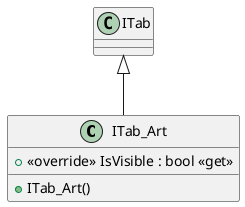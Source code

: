 @startuml
class ITab_Art {
    + <<override>> IsVisible : bool <<get>>
    + ITab_Art()
}
ITab <|-- ITab_Art
@enduml
